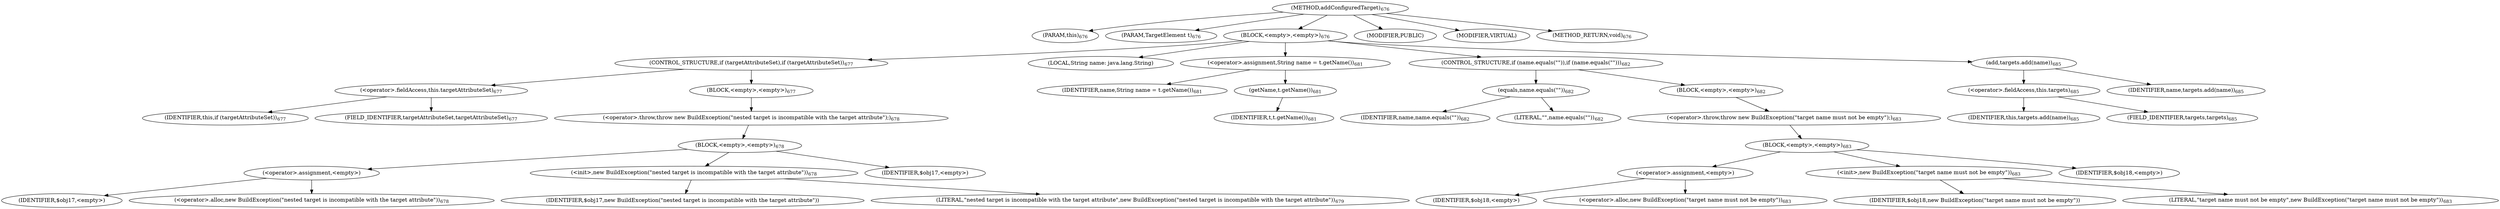 digraph "addConfiguredTarget" {  
"1642" [label = <(METHOD,addConfiguredTarget)<SUB>676</SUB>> ]
"1643" [label = <(PARAM,this)<SUB>676</SUB>> ]
"1644" [label = <(PARAM,TargetElement t)<SUB>676</SUB>> ]
"1645" [label = <(BLOCK,&lt;empty&gt;,&lt;empty&gt;)<SUB>676</SUB>> ]
"1646" [label = <(CONTROL_STRUCTURE,if (targetAttributeSet),if (targetAttributeSet))<SUB>677</SUB>> ]
"1647" [label = <(&lt;operator&gt;.fieldAccess,this.targetAttributeSet)<SUB>677</SUB>> ]
"1648" [label = <(IDENTIFIER,this,if (targetAttributeSet))<SUB>677</SUB>> ]
"1649" [label = <(FIELD_IDENTIFIER,targetAttributeSet,targetAttributeSet)<SUB>677</SUB>> ]
"1650" [label = <(BLOCK,&lt;empty&gt;,&lt;empty&gt;)<SUB>677</SUB>> ]
"1651" [label = <(&lt;operator&gt;.throw,throw new BuildException(&quot;nested target is incompatible with the target attribute&quot;);)<SUB>678</SUB>> ]
"1652" [label = <(BLOCK,&lt;empty&gt;,&lt;empty&gt;)<SUB>678</SUB>> ]
"1653" [label = <(&lt;operator&gt;.assignment,&lt;empty&gt;)> ]
"1654" [label = <(IDENTIFIER,$obj17,&lt;empty&gt;)> ]
"1655" [label = <(&lt;operator&gt;.alloc,new BuildException(&quot;nested target is incompatible with the target attribute&quot;))<SUB>678</SUB>> ]
"1656" [label = <(&lt;init&gt;,new BuildException(&quot;nested target is incompatible with the target attribute&quot;))<SUB>678</SUB>> ]
"1657" [label = <(IDENTIFIER,$obj17,new BuildException(&quot;nested target is incompatible with the target attribute&quot;))> ]
"1658" [label = <(LITERAL,&quot;nested target is incompatible with the target attribute&quot;,new BuildException(&quot;nested target is incompatible with the target attribute&quot;))<SUB>679</SUB>> ]
"1659" [label = <(IDENTIFIER,$obj17,&lt;empty&gt;)> ]
"1660" [label = <(LOCAL,String name: java.lang.String)> ]
"1661" [label = <(&lt;operator&gt;.assignment,String name = t.getName())<SUB>681</SUB>> ]
"1662" [label = <(IDENTIFIER,name,String name = t.getName())<SUB>681</SUB>> ]
"1663" [label = <(getName,t.getName())<SUB>681</SUB>> ]
"1664" [label = <(IDENTIFIER,t,t.getName())<SUB>681</SUB>> ]
"1665" [label = <(CONTROL_STRUCTURE,if (name.equals(&quot;&quot;)),if (name.equals(&quot;&quot;)))<SUB>682</SUB>> ]
"1666" [label = <(equals,name.equals(&quot;&quot;))<SUB>682</SUB>> ]
"1667" [label = <(IDENTIFIER,name,name.equals(&quot;&quot;))<SUB>682</SUB>> ]
"1668" [label = <(LITERAL,&quot;&quot;,name.equals(&quot;&quot;))<SUB>682</SUB>> ]
"1669" [label = <(BLOCK,&lt;empty&gt;,&lt;empty&gt;)<SUB>682</SUB>> ]
"1670" [label = <(&lt;operator&gt;.throw,throw new BuildException(&quot;target name must not be empty&quot;);)<SUB>683</SUB>> ]
"1671" [label = <(BLOCK,&lt;empty&gt;,&lt;empty&gt;)<SUB>683</SUB>> ]
"1672" [label = <(&lt;operator&gt;.assignment,&lt;empty&gt;)> ]
"1673" [label = <(IDENTIFIER,$obj18,&lt;empty&gt;)> ]
"1674" [label = <(&lt;operator&gt;.alloc,new BuildException(&quot;target name must not be empty&quot;))<SUB>683</SUB>> ]
"1675" [label = <(&lt;init&gt;,new BuildException(&quot;target name must not be empty&quot;))<SUB>683</SUB>> ]
"1676" [label = <(IDENTIFIER,$obj18,new BuildException(&quot;target name must not be empty&quot;))> ]
"1677" [label = <(LITERAL,&quot;target name must not be empty&quot;,new BuildException(&quot;target name must not be empty&quot;))<SUB>683</SUB>> ]
"1678" [label = <(IDENTIFIER,$obj18,&lt;empty&gt;)> ]
"1679" [label = <(add,targets.add(name))<SUB>685</SUB>> ]
"1680" [label = <(&lt;operator&gt;.fieldAccess,this.targets)<SUB>685</SUB>> ]
"1681" [label = <(IDENTIFIER,this,targets.add(name))<SUB>685</SUB>> ]
"1682" [label = <(FIELD_IDENTIFIER,targets,targets)<SUB>685</SUB>> ]
"1683" [label = <(IDENTIFIER,name,targets.add(name))<SUB>685</SUB>> ]
"1684" [label = <(MODIFIER,PUBLIC)> ]
"1685" [label = <(MODIFIER,VIRTUAL)> ]
"1686" [label = <(METHOD_RETURN,void)<SUB>676</SUB>> ]
  "1642" -> "1643" 
  "1642" -> "1644" 
  "1642" -> "1645" 
  "1642" -> "1684" 
  "1642" -> "1685" 
  "1642" -> "1686" 
  "1645" -> "1646" 
  "1645" -> "1660" 
  "1645" -> "1661" 
  "1645" -> "1665" 
  "1645" -> "1679" 
  "1646" -> "1647" 
  "1646" -> "1650" 
  "1647" -> "1648" 
  "1647" -> "1649" 
  "1650" -> "1651" 
  "1651" -> "1652" 
  "1652" -> "1653" 
  "1652" -> "1656" 
  "1652" -> "1659" 
  "1653" -> "1654" 
  "1653" -> "1655" 
  "1656" -> "1657" 
  "1656" -> "1658" 
  "1661" -> "1662" 
  "1661" -> "1663" 
  "1663" -> "1664" 
  "1665" -> "1666" 
  "1665" -> "1669" 
  "1666" -> "1667" 
  "1666" -> "1668" 
  "1669" -> "1670" 
  "1670" -> "1671" 
  "1671" -> "1672" 
  "1671" -> "1675" 
  "1671" -> "1678" 
  "1672" -> "1673" 
  "1672" -> "1674" 
  "1675" -> "1676" 
  "1675" -> "1677" 
  "1679" -> "1680" 
  "1679" -> "1683" 
  "1680" -> "1681" 
  "1680" -> "1682" 
}
